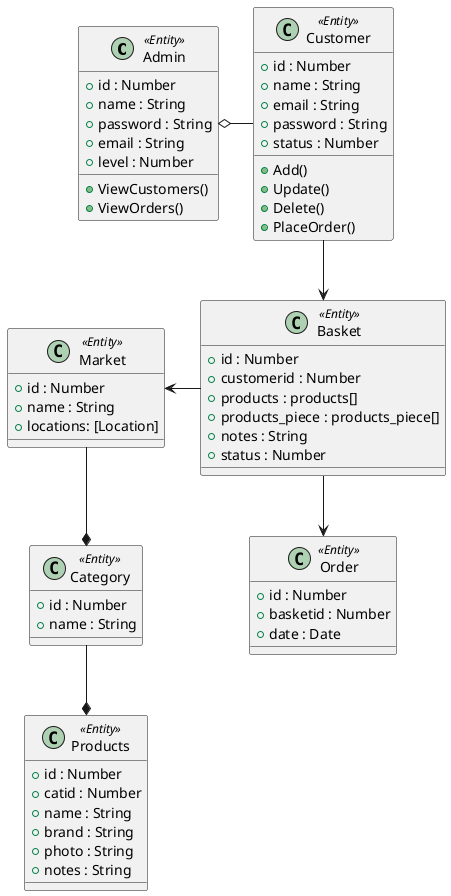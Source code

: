 @startuml "Class Diagram"

class Admin << Entity >> {
    + id : Number
    + name : String
    + password : String
    + email : String
    + level : Number
    + ViewCustomers()
    + ViewOrders()
}

class Customer << Entity >> {
    + id : Number
    + name : String
    + email : String
    + password : String
    + status : Number
    + Add()
    + Update()
    + Delete()
    + PlaceOrder()
}

class Market << Entity >> {
    + id : Number
    + name : String
    + locations: [Location]
}

class Category << Entity >> {
    + id : Number
    + name : String
}

class Products << Entity >> {
    + id : Number
    + catid : Number
    + name : String
    + brand : String
    + photo : String
    + notes : String
}

class Basket << Entity >> {
    + id : Number
    + customerid : Number
    + products : products[]
    + products_piece : products_piece[]
    + notes : String
    + status : Number
}

class Order << Entity >> { 
    + id : Number
    + basketid : Number
    + date : Date
}
Customer -left-o Admin
Category *-up- Market
Products *-up- Category
Customer --> Basket
Basket --> Order
Basket -left-> Market

@enduml
